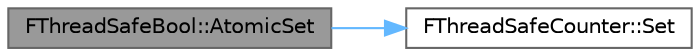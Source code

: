 digraph "FThreadSafeBool::AtomicSet"
{
 // INTERACTIVE_SVG=YES
 // LATEX_PDF_SIZE
  bgcolor="transparent";
  edge [fontname=Helvetica,fontsize=10,labelfontname=Helvetica,labelfontsize=10];
  node [fontname=Helvetica,fontsize=10,shape=box,height=0.2,width=0.4];
  rankdir="LR";
  Node1 [id="Node000001",label="FThreadSafeBool::AtomicSet",height=0.2,width=0.4,color="gray40", fillcolor="grey60", style="filled", fontcolor="black",tooltip="Sets a new value atomically, and returns the old value."];
  Node1 -> Node2 [id="edge1_Node000001_Node000002",color="steelblue1",style="solid",tooltip=" "];
  Node2 [id="Node000002",label="FThreadSafeCounter::Set",height=0.2,width=0.4,color="grey40", fillcolor="white", style="filled",URL="$df/dae/classFThreadSafeCounter.html#ae4334b38050e246805d70f7802d5e8c9",tooltip="Sets the counter to a specific value and returns the old value."];
}
